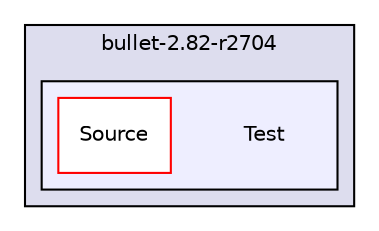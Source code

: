 digraph "bullet/bullet-2.82-r2704/Test" {
  compound=true
  node [ fontsize="10", fontname="Helvetica"];
  edge [ labelfontsize="10", labelfontname="Helvetica"];
  subgraph clusterdir_2af2a31b807ca3e166acbec98482e371 {
    graph [ bgcolor="#ddddee", pencolor="black", label="bullet-2.82-r2704" fontname="Helvetica", fontsize="10", URL="dir_2af2a31b807ca3e166acbec98482e371.html"]
  subgraph clusterdir_5b8a4d6c340094f4baeedc67c5915be4 {
    graph [ bgcolor="#eeeeff", pencolor="black", label="" URL="dir_5b8a4d6c340094f4baeedc67c5915be4.html"];
    dir_5b8a4d6c340094f4baeedc67c5915be4 [shape=plaintext label="Test"];
    dir_67c225a56acec7bc6425c165c96913fd [shape=box label="Source" color="red" fillcolor="white" style="filled" URL="dir_67c225a56acec7bc6425c165c96913fd.html"];
  }
  }
}
